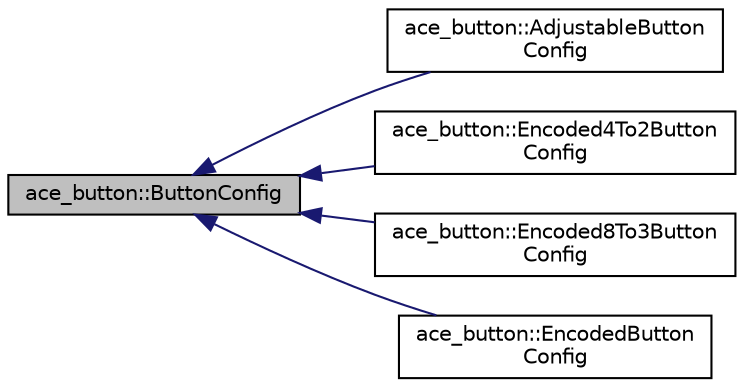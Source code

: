 digraph "ace_button::ButtonConfig"
{
  edge [fontname="Helvetica",fontsize="10",labelfontname="Helvetica",labelfontsize="10"];
  node [fontname="Helvetica",fontsize="10",shape=record];
  rankdir="LR";
  Node0 [label="ace_button::ButtonConfig",height=0.2,width=0.4,color="black", fillcolor="grey75", style="filled", fontcolor="black"];
  Node0 -> Node1 [dir="back",color="midnightblue",fontsize="10",style="solid",fontname="Helvetica"];
  Node1 [label="ace_button::AdjustableButton\lConfig",height=0.2,width=0.4,color="black", fillcolor="white", style="filled",URL="$classace__button_1_1AdjustableButtonConfig.html",tooltip="A subclass of ButtonConfig which allows the user to override the varous timing parameters of ButtonCo..."];
  Node0 -> Node2 [dir="back",color="midnightblue",fontsize="10",style="solid",fontname="Helvetica"];
  Node2 [label="ace_button::Encoded4To2Button\lConfig",height=0.2,width=0.4,color="black", fillcolor="white", style="filled",URL="$classace__button_1_1Encoded4To2ButtonConfig.html",tooltip="A ButtonConfig that handles an 4-to-2 binary encoder which converts 4 inputs into 2 outputs..."];
  Node0 -> Node3 [dir="back",color="midnightblue",fontsize="10",style="solid",fontname="Helvetica"];
  Node3 [label="ace_button::Encoded8To3Button\lConfig",height=0.2,width=0.4,color="black", fillcolor="white", style="filled",URL="$classace__button_1_1Encoded8To3ButtonConfig.html",tooltip="A ButtonConfig that handles an 8-to-3 binary encoder which converts 8 inputs into 3 outputs..."];
  Node0 -> Node4 [dir="back",color="midnightblue",fontsize="10",style="solid",fontname="Helvetica"];
  Node4 [label="ace_button::EncodedButton\lConfig",height=0.2,width=0.4,color="black", fillcolor="white", style="filled",URL="$classace__button_1_1EncodedButtonConfig.html",tooltip="A ButtonConfig that handles an N-to-M binary encoder where N = 2^M. "];
}
